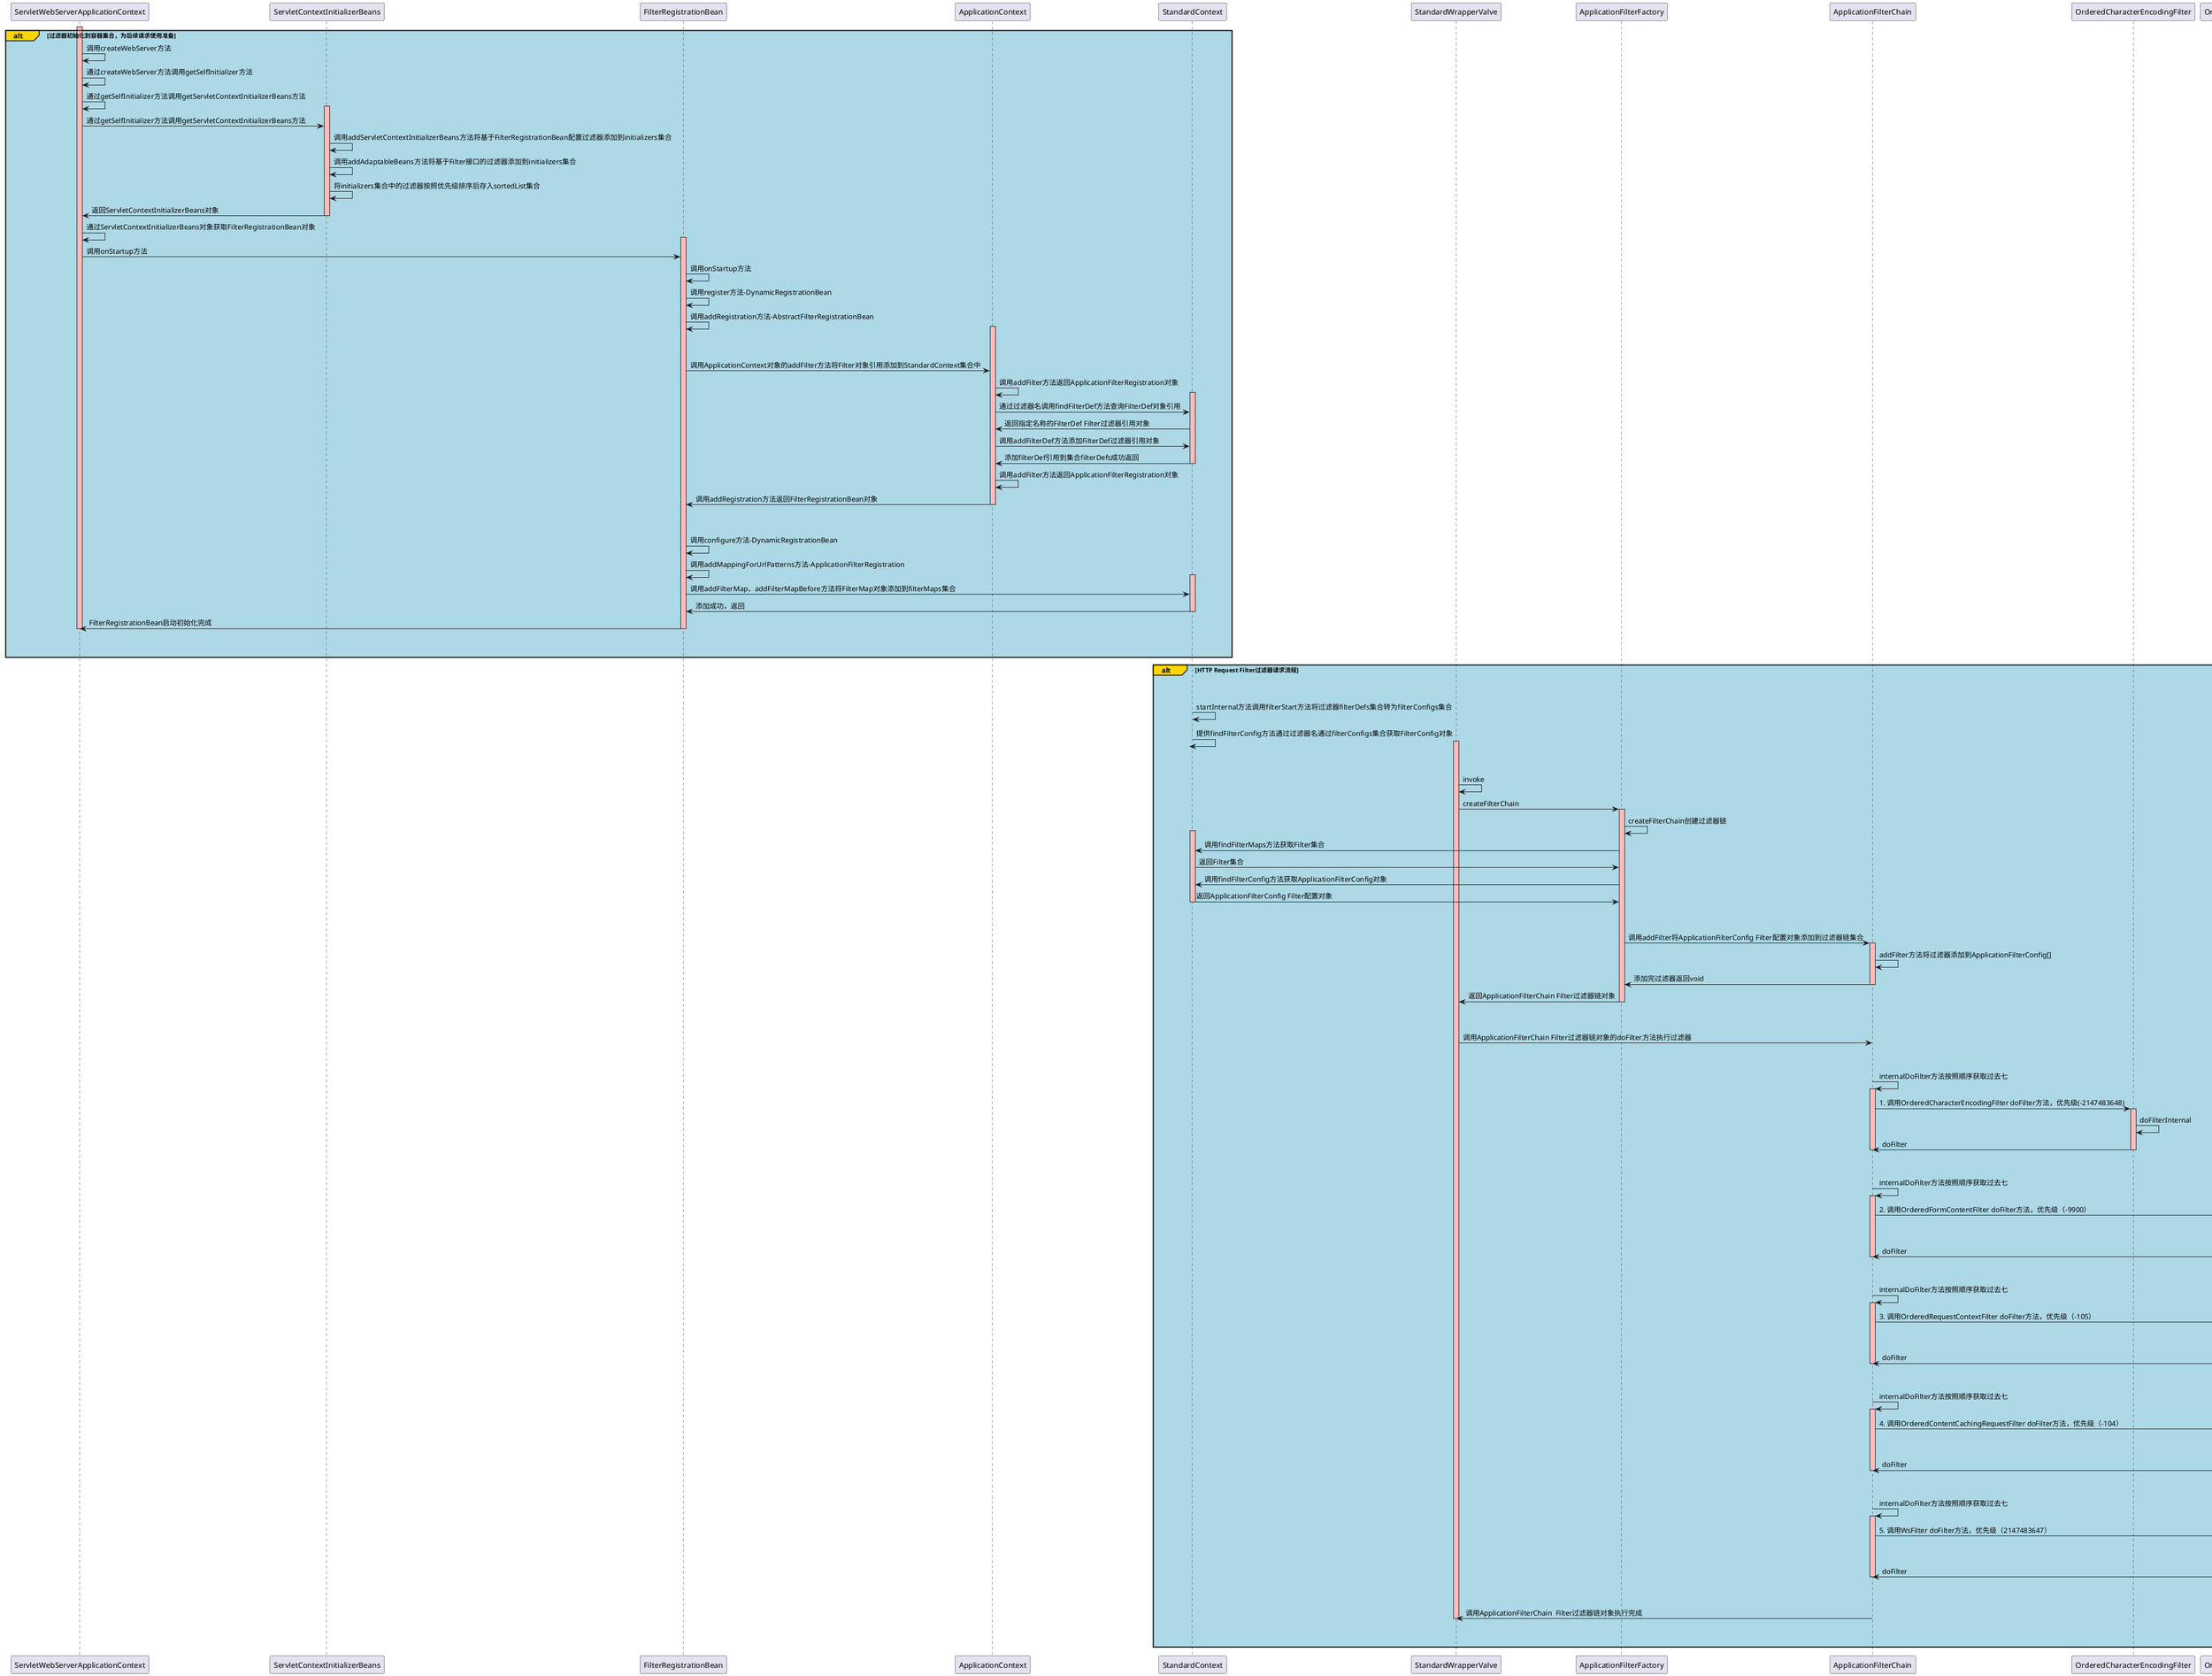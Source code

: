 @startuml
alt#Gold #LightBlue 过滤器初始化到容器集合，为后续请求使用准备
activate ServletWebServerApplicationContext #FFBBBB
ServletWebServerApplicationContext -> ServletWebServerApplicationContext: 调用createWebServer方法
ServletWebServerApplicationContext -> ServletWebServerApplicationContext: 通过createWebServer方法调用getSelfInitializer方法
ServletWebServerApplicationContext -> ServletWebServerApplicationContext: 通过getSelfInitializer方法调用getServletContextInitializerBeans方法

activate ServletContextInitializerBeans #FFBBBB
ServletWebServerApplicationContext -> ServletContextInitializerBeans: 通过getSelfInitializer方法调用getServletContextInitializerBeans方法
ServletContextInitializerBeans -> ServletContextInitializerBeans: 调用addServletContextInitializerBeans方法将基于FilterRegistrationBean配置过滤器添加到initializers集合
ServletContextInitializerBeans -> ServletContextInitializerBeans: 调用addAdaptableBeans方法将基于Filter接口的过滤器添加到initializers集合
ServletContextInitializerBeans -> ServletContextInitializerBeans: 将initializers集合中的过滤器按照优先级排序后存入sortedList集合
ServletContextInitializerBeans -> ServletWebServerApplicationContext: 返回ServletContextInitializerBeans对象
deactivate ServletContextInitializerBeans

ServletWebServerApplicationContext -> ServletWebServerApplicationContext: 通过ServletContextInitializerBeans对象获取FilterRegistrationBean对象

activate FilterRegistrationBean #FFBBBB
ServletWebServerApplicationContext -> FilterRegistrationBean: 调用onStartup方法
FilterRegistrationBean -> FilterRegistrationBean: 调用onStartup方法
FilterRegistrationBean -> FilterRegistrationBean: 调用register方法-DynamicRegistrationBean
FilterRegistrationBean -> FilterRegistrationBean: 调用addRegistration方法-AbstractFilterRegistrationBean
||45||
activate ApplicationContext #FFBBBB
FilterRegistrationBean -> ApplicationContext: 调用ApplicationContext对象的addFilter方法将Filter对象引用添加到StandardContext集合中
ApplicationContext -> ApplicationContext: 调用addFilter方法返回ApplicationFilterRegistration对象
activate StandardContext #FFBBBB
ApplicationContext -> StandardContext: 通过过滤器名调用findFilterDef方法查询FilterDef对象引用
StandardContext -> ApplicationContext: 返回指定名称的FilterDef Filter过滤器引用对象
ApplicationContext -> StandardContext: 调用addFilterDef方法添加FilterDef过滤器引用对象
StandardContext -> ApplicationContext: 添加filterDef引用到集合filterDefs成功返回
deactivate StandardContext
ApplicationContext -> ApplicationContext: 调用addFilter方法返回ApplicationFilterRegistration对象
ApplicationContext -> FilterRegistrationBean:调用addRegistration方法返回FilterRegistrationBean对象
deactivate ApplicationContext
||45||
FilterRegistrationBean -> FilterRegistrationBean: 调用configure方法-DynamicRegistrationBean
FilterRegistrationBean -> FilterRegistrationBean: 调用addMappingForUrlPatterns方法-ApplicationFilterRegistration
activate StandardContext #FFBBBB
FilterRegistrationBean -> StandardContext: 调用addFilterMap、addFilterMapBefore方法将FilterMap对象添加到filterMaps集合
StandardContext -> FilterRegistrationBean: 添加成功，返回
deactivate StandardContext
FilterRegistrationBean -> ServletWebServerApplicationContext: FilterRegistrationBean启动初始化完成
deactivate FilterRegistrationBean
||45||
deactivate ServletWebServerApplicationContext
end

alt#Gold #LightBlue HTTP Request Filter过滤器请求流程
||45||
activate StandardContext #FFBBBB
StandardContext -> StandardContext: startInternal方法调用filterStart方法将过滤器filterDefs集合转为filterConfigs集合
StandardContext -> StandardContext: 提供findFilterConfig方法通过过滤器名通过filterConfigs集合获取FilterConfig对象
deactivate StandardContext
||45||
activate StandardWrapperValve #FFBBBB
StandardWrapperValve -> StandardWrapperValve: invoke
StandardWrapperValve -> ApplicationFilterFactory: createFilterChain
activate ApplicationFilterFactory #FFBBBB
ApplicationFilterFactory -> ApplicationFilterFactory: createFilterChain创建过滤器链
activate StandardContext #FFBBBB
ApplicationFilterFactory -> StandardContext: 调用findFilterMaps方法获取Filter集合
StandardContext -> ApplicationFilterFactory: 返回Filter集合
ApplicationFilterFactory -> StandardContext: 调用findFilterConfig方法获取ApplicationFilterConfig对象
StandardContext -> ApplicationFilterFactory: 返回ApplicationFilterConfig Filter配置对象
deactivate StandardContext
||45||
ApplicationFilterFactory -> ApplicationFilterChain: 调用addFilter将ApplicationFilterConfig Filter配置对象添加到过滤器链集合
activate ApplicationFilterChain #FFBBBB
ApplicationFilterChain -> ApplicationFilterChain: addFilter方法将过滤器添加到ApplicationFilterConfig[]
ApplicationFilterChain -> ApplicationFilterFactory: 添加完过滤器返回void
deactivate ApplicationFilterChain #FFBBBB

ApplicationFilterFactory -> StandardWrapperValve: 返回ApplicationFilterChain Filter过滤器链对象
deactivate ApplicationFilterFactory #FFBBBB
||45||
StandardWrapperValve -> ApplicationFilterChain: 调用ApplicationFilterChain Filter过滤器链对象的doFilter方法执行过滤器
||45||
ApplicationFilterChain -> ApplicationFilterChain: internalDoFilter方法按照顺序获取过去七
activate ApplicationFilterChain #FFBBBB
ApplicationFilterChain -> OrderedCharacterEncodingFilter: 1. 调用OrderedCharacterEncodingFilter doFilter方法，优先级(-2147483648)
activate OrderedCharacterEncodingFilter #FFBBBB
OrderedCharacterEncodingFilter -> OrderedCharacterEncodingFilter: doFilterInternal
OrderedCharacterEncodingFilter -> ApplicationFilterChain: doFilter
deactivate ApplicationFilterChain
deactivate OrderedCharacterEncodingFilter
||45||
ApplicationFilterChain -> ApplicationFilterChain: internalDoFilter方法按照顺序获取过去七
activate ApplicationFilterChain #FFBBBB
ApplicationFilterChain -> OrderedFormContentFilter: 2. 调用OrderedFormContentFilter doFilter方法，优先级（-9900）
activate OrderedFormContentFilter #FFBBBB
OrderedFormContentFilter -> OrderedFormContentFilter: doFilterInternal
OrderedFormContentFilter -> ApplicationFilterChain: doFilter
deactivate ApplicationFilterChain
deactivate OrderedFormContentFilter
||45||
ApplicationFilterChain -> ApplicationFilterChain: internalDoFilter方法按照顺序获取过去七
activate ApplicationFilterChain #FFBBBB
ApplicationFilterChain -> OrderedRequestContextFilter: 3. 调用OrderedRequestContextFilter doFilter方法，优先级（-105）
activate OrderedRequestContextFilter #FFBBBB
OrderedRequestContextFilter -> OrderedRequestContextFilter: doFilterInternal
OrderedRequestContextFilter -> ApplicationFilterChain: doFilter
deactivate ApplicationFilterChain
deactivate OrderedRequestContextFilter
||45||
ApplicationFilterChain -> ApplicationFilterChain: internalDoFilter方法按照顺序获取过去七
activate ApplicationFilterChain #FFBBBB
ApplicationFilterChain -> OrderedContentCachingRequestFilter: 4. 调用OrderedContentCachingRequestFilter doFilter方法，优先级（-104）
activate OrderedContentCachingRequestFilter #FFBBBB
OrderedContentCachingRequestFilter -> OrderedContentCachingRequestFilter: doFilterInternal
OrderedContentCachingRequestFilter -> ApplicationFilterChain: doFilter
deactivate ApplicationFilterChain
deactivate OrderedContentCachingRequestFilter
||45||
ApplicationFilterChain -> ApplicationFilterChain: internalDoFilter方法按照顺序获取过去七
activate ApplicationFilterChain #FFBBBB
ApplicationFilterChain -> WsFilter: 5. 调用WsFilter doFilter方法，优先级（2147483647）
activate WsFilter #FFBBBB
WsFilter -> WsFilter: doFilterInternal
WsFilter -> ApplicationFilterChain: doFilter
deactivate ApplicationFilterChain
deactivate WsFilter
||45||
ApplicationFilterChain -> StandardWrapperValve: 调用ApplicationFilterChain  Filter过滤器链对象执行完成
||45||
deactivate StandardWrapperValve
end
@enduml
